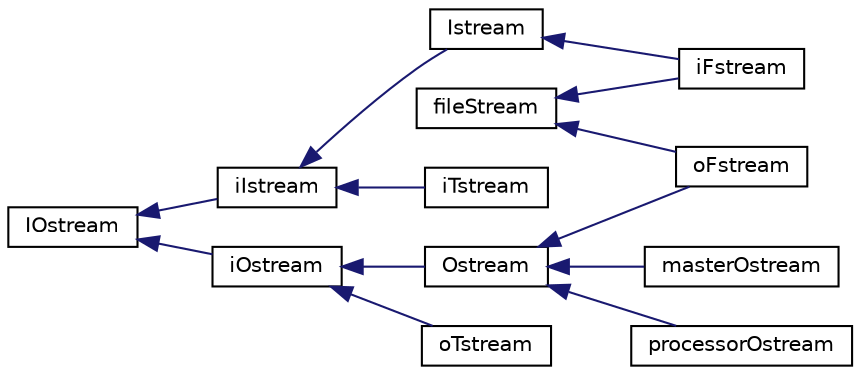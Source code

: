 digraph "Graphical Class Hierarchy"
{
 // LATEX_PDF_SIZE
  edge [fontname="Helvetica",fontsize="10",labelfontname="Helvetica",labelfontsize="10"];
  node [fontname="Helvetica",fontsize="10",shape=record];
  rankdir="LR";
  Node358 [label="fileStream",height=0.2,width=0.4,color="black", fillcolor="white", style="filled",URL="$classpFlow_1_1fileStream.html",tooltip="Creates and manages an input/output file stream with specified format."];
  Node358 -> Node3 [dir="back",color="midnightblue",fontsize="10",style="solid",fontname="Helvetica"];
  Node3 [label="iFstream",height=0.2,width=0.4,color="black", fillcolor="white", style="filled",URL="$classpFlow_1_1iFstream.html",tooltip="Input file stream for reading binary or ascii data from a file."];
  Node358 -> Node8 [dir="back",color="midnightblue",fontsize="10",style="solid",fontname="Helvetica"];
  Node8 [label="oFstream",height=0.2,width=0.4,color="black", fillcolor="white", style="filled",URL="$classpFlow_1_1oFstream.html",tooltip="Output file stream to send binary or ascii data to a file."];
  Node0 [label="IOstream",height=0.2,width=0.4,color="black", fillcolor="white", style="filled",URL="$classpFlow_1_1IOstream.html",tooltip="A base calss for input/output streams."];
  Node0 -> Node1 [dir="back",color="midnightblue",fontsize="10",style="solid",fontname="Helvetica"];
  Node1 [label="iIstream",height=0.2,width=0.4,color="black", fillcolor="white", style="filled",URL="$classpFlow_1_1iIstream.html",tooltip="Interface class for any input stream"];
  Node1 -> Node2 [dir="back",color="midnightblue",fontsize="10",style="solid",fontname="Helvetica"];
  Node2 [label="Istream",height=0.2,width=0.4,color="black", fillcolor="white", style="filled",URL="$classpFlow_1_1Istream.html",tooltip="Standard input stream for binary and ascii data."];
  Node2 -> Node3 [dir="back",color="midnightblue",fontsize="10",style="solid",fontname="Helvetica"];
  Node1 -> Node4 [dir="back",color="midnightblue",fontsize="10",style="solid",fontname="Helvetica"];
  Node4 [label="iTstream",height=0.2,width=0.4,color="black", fillcolor="white", style="filled",URL="$classpFlow_1_1iTstream.html",tooltip="Input token stream."];
  Node0 -> Node5 [dir="back",color="midnightblue",fontsize="10",style="solid",fontname="Helvetica"];
  Node5 [label="iOstream",height=0.2,width=0.4,color="black", fillcolor="white", style="filled",URL="$classpFlow_1_1iOstream.html",tooltip="Interface class for any output stream."];
  Node5 -> Node6 [dir="back",color="midnightblue",fontsize="10",style="solid",fontname="Helvetica"];
  Node6 [label="Ostream",height=0.2,width=0.4,color="black", fillcolor="white", style="filled",URL="$classpFlow_1_1Ostream.html",tooltip="Standard output stream for BINARY and ASCII formats."];
  Node6 -> Node7 [dir="back",color="midnightblue",fontsize="10",style="solid",fontname="Helvetica"];
  Node7 [label="masterOstream",height=0.2,width=0.4,color="black", fillcolor="white", style="filled",URL="$classpFlow_1_1masterOstream.html",tooltip="Output stream for MPI parallel run, when we need to know which the processor number in the output lin..."];
  Node6 -> Node8 [dir="back",color="midnightblue",fontsize="10",style="solid",fontname="Helvetica"];
  Node6 -> Node9 [dir="back",color="midnightblue",fontsize="10",style="solid",fontname="Helvetica"];
  Node9 [label="processorOstream",height=0.2,width=0.4,color="black", fillcolor="white", style="filled",URL="$classpFlow_1_1processorOstream.html",tooltip="Output stream for MPI parallel run, when we need to know which the processor number in the output lin..."];
  Node5 -> Node10 [dir="back",color="midnightblue",fontsize="10",style="solid",fontname="Helvetica"];
  Node10 [label="oTstream",height=0.2,width=0.4,color="black", fillcolor="white", style="filled",URL="$classpFlow_1_1oTstream.html",tooltip="Output token stream."];
}
